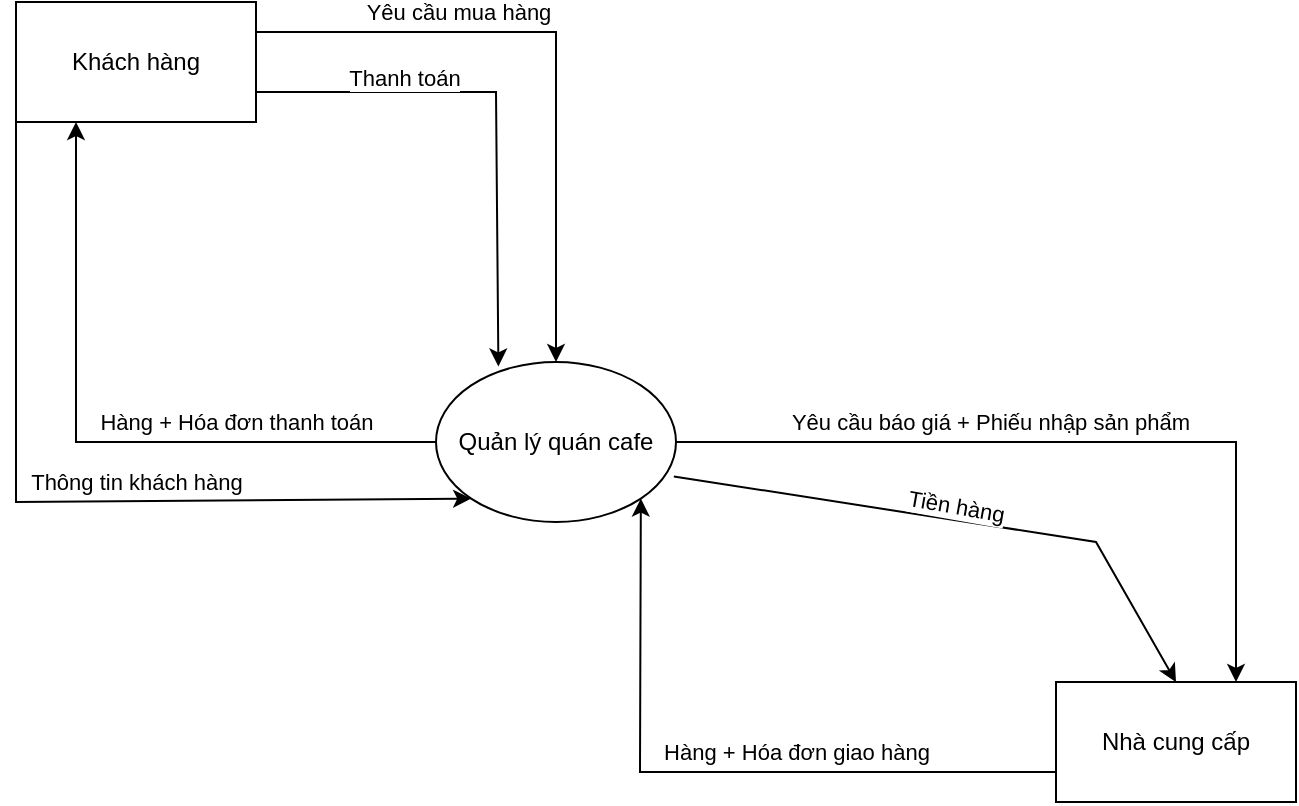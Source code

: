 <mxfile version="21.0.2" type="github">
  <diagram name="Page-1" id="E9UJa9tQGdcn_ux31gXJ">
    <mxGraphModel dx="840" dy="1595" grid="1" gridSize="10" guides="1" tooltips="1" connect="1" arrows="1" fold="1" page="1" pageScale="1" pageWidth="850" pageHeight="1100" math="0" shadow="0">
      <root>
        <mxCell id="0" />
        <mxCell id="1" parent="0" />
        <mxCell id="V0yAs8B09Zqa6RQPMQjz-1" value="Khách hàng" style="rounded=0;whiteSpace=wrap;html=1;" parent="1" vertex="1">
          <mxGeometry x="80" width="120" height="60" as="geometry" />
        </mxCell>
        <mxCell id="V0yAs8B09Zqa6RQPMQjz-2" value="Nhà cung cấp" style="rounded=0;whiteSpace=wrap;html=1;" parent="1" vertex="1">
          <mxGeometry x="600" y="340" width="120" height="60" as="geometry" />
        </mxCell>
        <mxCell id="V0yAs8B09Zqa6RQPMQjz-4" value="Quản lý quán cafe" style="ellipse;whiteSpace=wrap;html=1;" parent="1" vertex="1">
          <mxGeometry x="290" y="180" width="120" height="80" as="geometry" />
        </mxCell>
        <mxCell id="V0yAs8B09Zqa6RQPMQjz-5" value="" style="endArrow=classic;html=1;rounded=0;exitX=1;exitY=0.25;exitDx=0;exitDy=0;entryX=0.5;entryY=0;entryDx=0;entryDy=0;" parent="1" source="V0yAs8B09Zqa6RQPMQjz-1" target="V0yAs8B09Zqa6RQPMQjz-4" edge="1">
          <mxGeometry width="50" height="50" relative="1" as="geometry">
            <mxPoint x="400" y="230" as="sourcePoint" />
            <mxPoint x="450" y="180" as="targetPoint" />
            <Array as="points">
              <mxPoint x="350" y="15" />
            </Array>
          </mxGeometry>
        </mxCell>
        <mxCell id="V0yAs8B09Zqa6RQPMQjz-6" value="Yêu cầu mua hàng" style="edgeLabel;html=1;align=center;verticalAlign=middle;resizable=0;points=[];" parent="V0yAs8B09Zqa6RQPMQjz-5" vertex="1" connectable="0">
          <mxGeometry x="-0.326" y="-1" relative="1" as="geometry">
            <mxPoint x="-5" y="-11" as="offset" />
          </mxGeometry>
        </mxCell>
        <mxCell id="_TXJ6zm6ddMrs-e8VETJ-1" value="" style="endArrow=classic;html=1;rounded=0;exitX=0;exitY=0.5;exitDx=0;exitDy=0;entryX=0.25;entryY=1;entryDx=0;entryDy=0;" edge="1" parent="1" source="V0yAs8B09Zqa6RQPMQjz-4" target="V0yAs8B09Zqa6RQPMQjz-1">
          <mxGeometry width="50" height="50" relative="1" as="geometry">
            <mxPoint x="400" y="250" as="sourcePoint" />
            <mxPoint x="450" y="200" as="targetPoint" />
            <Array as="points">
              <mxPoint x="110" y="220" />
            </Array>
          </mxGeometry>
        </mxCell>
        <mxCell id="_TXJ6zm6ddMrs-e8VETJ-2" value="Hàng + Hóa đơn thanh toán" style="edgeLabel;html=1;align=center;verticalAlign=middle;resizable=0;points=[];" vertex="1" connectable="0" parent="_TXJ6zm6ddMrs-e8VETJ-1">
          <mxGeometry x="-0.152" y="-3" relative="1" as="geometry">
            <mxPoint x="44" y="-7" as="offset" />
          </mxGeometry>
        </mxCell>
        <mxCell id="_TXJ6zm6ddMrs-e8VETJ-3" value="" style="endArrow=classic;html=1;rounded=0;exitX=1;exitY=0.75;exitDx=0;exitDy=0;entryX=0.26;entryY=0.028;entryDx=0;entryDy=0;entryPerimeter=0;" edge="1" parent="1" source="V0yAs8B09Zqa6RQPMQjz-1" target="V0yAs8B09Zqa6RQPMQjz-4">
          <mxGeometry width="50" height="50" relative="1" as="geometry">
            <mxPoint x="400" y="250" as="sourcePoint" />
            <mxPoint x="450" y="200" as="targetPoint" />
            <Array as="points">
              <mxPoint x="320" y="45" />
            </Array>
          </mxGeometry>
        </mxCell>
        <mxCell id="_TXJ6zm6ddMrs-e8VETJ-5" value="Thanh toán" style="edgeLabel;html=1;align=center;verticalAlign=middle;resizable=0;points=[];" vertex="1" connectable="0" parent="_TXJ6zm6ddMrs-e8VETJ-3">
          <mxGeometry x="-0.426" relative="1" as="geometry">
            <mxPoint y="-7" as="offset" />
          </mxGeometry>
        </mxCell>
        <mxCell id="_TXJ6zm6ddMrs-e8VETJ-6" value="" style="endArrow=none;startArrow=classic;html=1;rounded=0;entryX=0;entryY=1;entryDx=0;entryDy=0;exitX=0;exitY=1;exitDx=0;exitDy=0;endFill=0;" edge="1" parent="1" source="V0yAs8B09Zqa6RQPMQjz-4" target="V0yAs8B09Zqa6RQPMQjz-1">
          <mxGeometry width="50" height="50" relative="1" as="geometry">
            <mxPoint x="400" y="250" as="sourcePoint" />
            <mxPoint x="450" y="200" as="targetPoint" />
            <Array as="points">
              <mxPoint x="80" y="250" />
            </Array>
          </mxGeometry>
        </mxCell>
        <mxCell id="_TXJ6zm6ddMrs-e8VETJ-7" value="Thông tin khách hàng" style="edgeLabel;html=1;align=center;verticalAlign=middle;resizable=0;points=[];" vertex="1" connectable="0" parent="_TXJ6zm6ddMrs-e8VETJ-6">
          <mxGeometry x="-0.11" relative="1" as="geometry">
            <mxPoint x="18" y="-10" as="offset" />
          </mxGeometry>
        </mxCell>
        <mxCell id="_TXJ6zm6ddMrs-e8VETJ-9" value="" style="endArrow=classic;html=1;rounded=0;exitX=1;exitY=0.5;exitDx=0;exitDy=0;entryX=0.75;entryY=0;entryDx=0;entryDy=0;" edge="1" parent="1" source="V0yAs8B09Zqa6RQPMQjz-4" target="V0yAs8B09Zqa6RQPMQjz-2">
          <mxGeometry width="50" height="50" relative="1" as="geometry">
            <mxPoint x="400" y="250" as="sourcePoint" />
            <mxPoint x="450" y="200" as="targetPoint" />
            <Array as="points">
              <mxPoint x="690" y="220" />
            </Array>
          </mxGeometry>
        </mxCell>
        <mxCell id="_TXJ6zm6ddMrs-e8VETJ-10" value="Yêu cầu báo giá + Phiếu nhập sản phẩm" style="edgeLabel;html=1;align=center;verticalAlign=middle;resizable=0;points=[];" vertex="1" connectable="0" parent="_TXJ6zm6ddMrs-e8VETJ-9">
          <mxGeometry x="-0.216" y="1" relative="1" as="geometry">
            <mxPoint y="-9" as="offset" />
          </mxGeometry>
        </mxCell>
        <mxCell id="_TXJ6zm6ddMrs-e8VETJ-11" value="" style="endArrow=classic;html=1;rounded=0;exitX=0;exitY=0.75;exitDx=0;exitDy=0;entryX=1;entryY=1;entryDx=0;entryDy=0;" edge="1" parent="1" source="V0yAs8B09Zqa6RQPMQjz-2" target="V0yAs8B09Zqa6RQPMQjz-4">
          <mxGeometry width="50" height="50" relative="1" as="geometry">
            <mxPoint x="460" y="310" as="sourcePoint" />
            <mxPoint x="510" y="260" as="targetPoint" />
            <Array as="points">
              <mxPoint x="392" y="385" />
            </Array>
          </mxGeometry>
        </mxCell>
        <mxCell id="_TXJ6zm6ddMrs-e8VETJ-12" value="Hàng + Hóa đơn giao hàng" style="edgeLabel;html=1;align=center;verticalAlign=middle;resizable=0;points=[];" vertex="1" connectable="0" parent="_TXJ6zm6ddMrs-e8VETJ-11">
          <mxGeometry x="-0.17" y="-1" relative="1" as="geometry">
            <mxPoint x="13" y="-9" as="offset" />
          </mxGeometry>
        </mxCell>
        <mxCell id="_TXJ6zm6ddMrs-e8VETJ-13" value="" style="endArrow=classic;html=1;rounded=0;exitX=0.991;exitY=0.715;exitDx=0;exitDy=0;exitPerimeter=0;entryX=0.5;entryY=0;entryDx=0;entryDy=0;" edge="1" parent="1" source="V0yAs8B09Zqa6RQPMQjz-4" target="V0yAs8B09Zqa6RQPMQjz-2">
          <mxGeometry width="50" height="50" relative="1" as="geometry">
            <mxPoint x="460" y="350" as="sourcePoint" />
            <mxPoint x="510" y="300" as="targetPoint" />
            <Array as="points">
              <mxPoint x="620" y="270" />
            </Array>
          </mxGeometry>
        </mxCell>
        <mxCell id="_TXJ6zm6ddMrs-e8VETJ-14" value="Tiền hàng" style="edgeLabel;html=1;align=center;verticalAlign=middle;resizable=0;points=[];rotation=10;" vertex="1" connectable="0" parent="_TXJ6zm6ddMrs-e8VETJ-13">
          <mxGeometry x="-0.113" y="-2" relative="1" as="geometry">
            <mxPoint x="12" y="-8" as="offset" />
          </mxGeometry>
        </mxCell>
      </root>
    </mxGraphModel>
  </diagram>
</mxfile>
